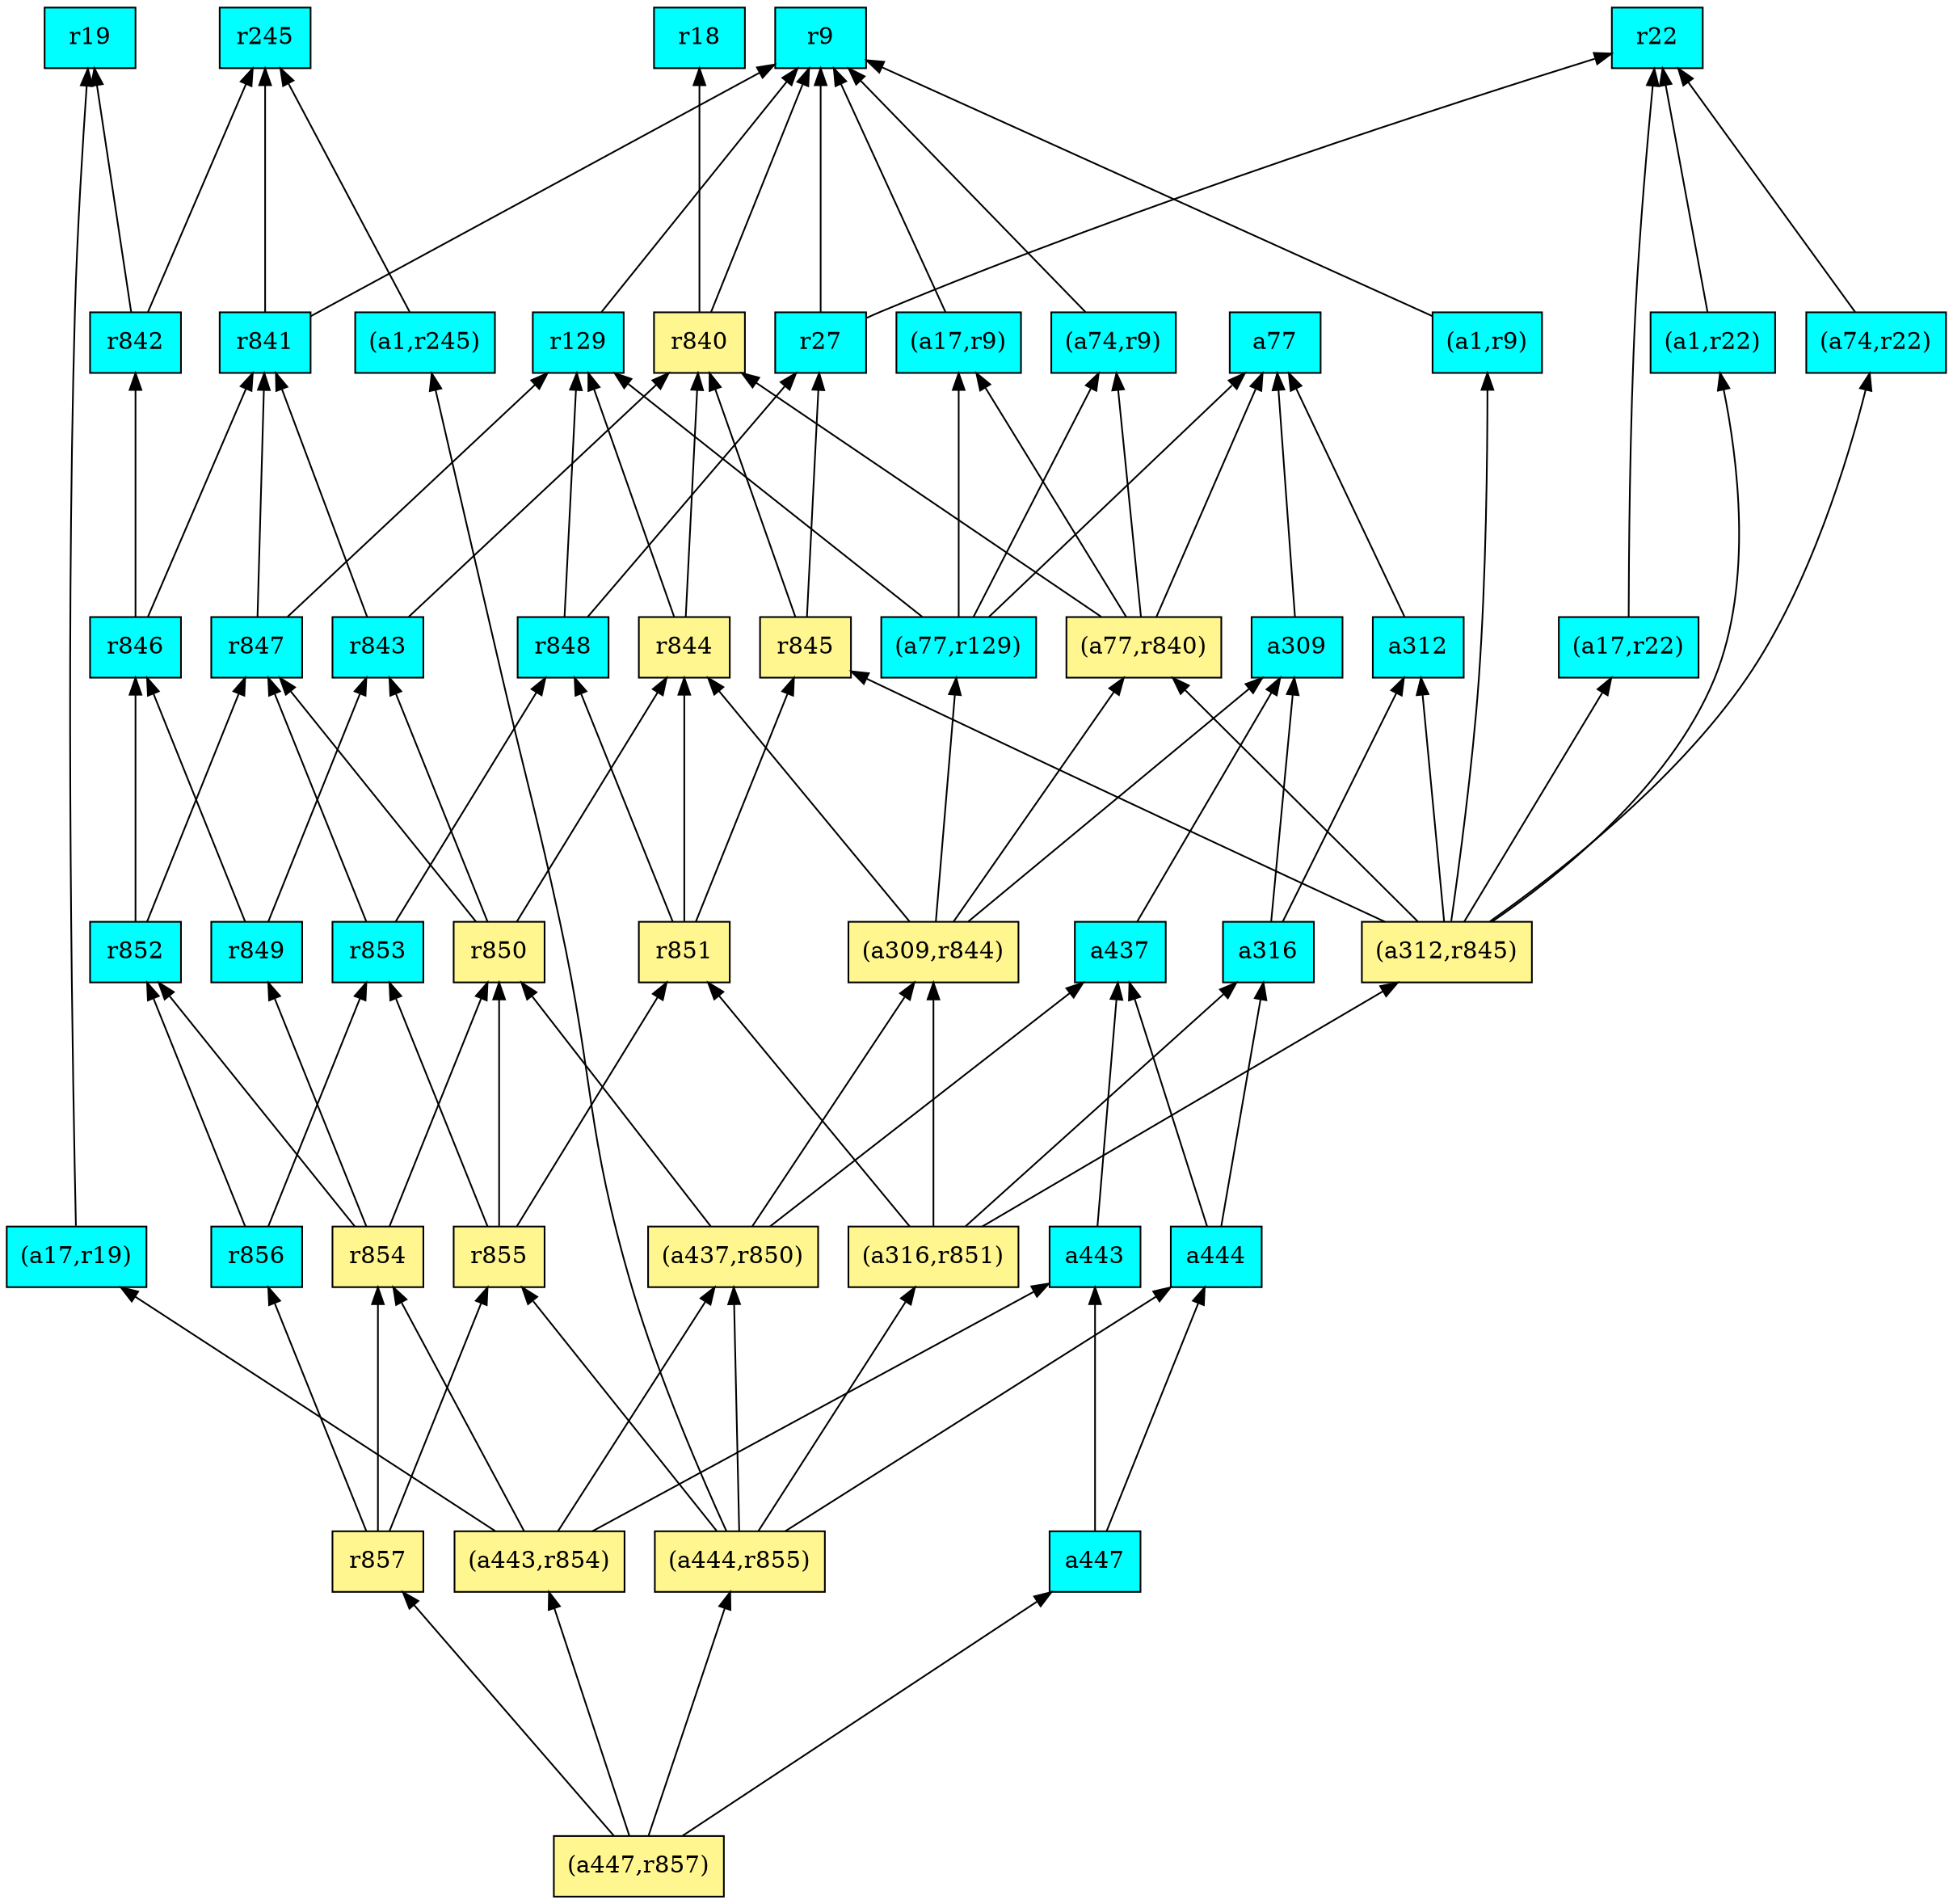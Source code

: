 digraph G {
rankdir=BT;ranksep="2.0";
"(a1,r9)" [shape=record,fillcolor=cyan,style=filled,label="{(a1,r9)}"];
"a444" [shape=record,fillcolor=cyan,style=filled,label="{a444}"];
"(a17,r19)" [shape=record,fillcolor=cyan,style=filled,label="{(a17,r19)}"];
"a447" [shape=record,fillcolor=cyan,style=filled,label="{a447}"];
"(a316,r851)" [shape=record,fillcolor=khaki1,style=filled,label="{(a316,r851)}"];
"(a74,r9)" [shape=record,fillcolor=cyan,style=filled,label="{(a74,r9)}"];
"(a1,r22)" [shape=record,fillcolor=cyan,style=filled,label="{(a1,r22)}"];
"r855" [shape=record,fillcolor=khaki1,style=filled,label="{r855}"];
"a77" [shape=record,fillcolor=cyan,style=filled,label="{a77}"];
"r9" [shape=record,fillcolor=cyan,style=filled,label="{r9}"];
"(a437,r850)" [shape=record,fillcolor=khaki1,style=filled,label="{(a437,r850)}"];
"a437" [shape=record,fillcolor=cyan,style=filled,label="{a437}"];
"r841" [shape=record,fillcolor=cyan,style=filled,label="{r841}"];
"r857" [shape=record,fillcolor=khaki1,style=filled,label="{r857}"];
"(a447,r857)" [shape=record,fillcolor=khaki1,style=filled,label="{(a447,r857)}"];
"r843" [shape=record,fillcolor=cyan,style=filled,label="{r843}"];
"r840" [shape=record,fillcolor=khaki1,style=filled,label="{r840}"];
"r852" [shape=record,fillcolor=cyan,style=filled,label="{r852}"];
"r18" [shape=record,fillcolor=cyan,style=filled,label="{r18}"];
"(a77,r840)" [shape=record,fillcolor=khaki1,style=filled,label="{(a77,r840)}"];
"(a312,r845)" [shape=record,fillcolor=khaki1,style=filled,label="{(a312,r845)}"];
"(a74,r22)" [shape=record,fillcolor=cyan,style=filled,label="{(a74,r22)}"];
"r854" [shape=record,fillcolor=khaki1,style=filled,label="{r854}"];
"r129" [shape=record,fillcolor=cyan,style=filled,label="{r129}"];
"a309" [shape=record,fillcolor=cyan,style=filled,label="{a309}"];
"r22" [shape=record,fillcolor=cyan,style=filled,label="{r22}"];
"r850" [shape=record,fillcolor=khaki1,style=filled,label="{r850}"];
"r27" [shape=record,fillcolor=cyan,style=filled,label="{r27}"];
"r847" [shape=record,fillcolor=cyan,style=filled,label="{r847}"];
"a312" [shape=record,fillcolor=cyan,style=filled,label="{a312}"];
"(a443,r854)" [shape=record,fillcolor=khaki1,style=filled,label="{(a443,r854)}"];
"(a77,r129)" [shape=record,fillcolor=cyan,style=filled,label="{(a77,r129)}"];
"(a1,r245)" [shape=record,fillcolor=cyan,style=filled,label="{(a1,r245)}"];
"r851" [shape=record,fillcolor=khaki1,style=filled,label="{r851}"];
"(a17,r22)" [shape=record,fillcolor=cyan,style=filled,label="{(a17,r22)}"];
"r856" [shape=record,fillcolor=cyan,style=filled,label="{r856}"];
"(a444,r855)" [shape=record,fillcolor=khaki1,style=filled,label="{(a444,r855)}"];
"r845" [shape=record,fillcolor=khaki1,style=filled,label="{r845}"];
"r844" [shape=record,fillcolor=khaki1,style=filled,label="{r844}"];
"(a17,r9)" [shape=record,fillcolor=cyan,style=filled,label="{(a17,r9)}"];
"a316" [shape=record,fillcolor=cyan,style=filled,label="{a316}"];
"r19" [shape=record,fillcolor=cyan,style=filled,label="{r19}"];
"r853" [shape=record,fillcolor=cyan,style=filled,label="{r853}"];
"r245" [shape=record,fillcolor=cyan,style=filled,label="{r245}"];
"a443" [shape=record,fillcolor=cyan,style=filled,label="{a443}"];
"r849" [shape=record,fillcolor=cyan,style=filled,label="{r849}"];
"r848" [shape=record,fillcolor=cyan,style=filled,label="{r848}"];
"r846" [shape=record,fillcolor=cyan,style=filled,label="{r846}"];
"(a309,r844)" [shape=record,fillcolor=khaki1,style=filled,label="{(a309,r844)}"];
"r842" [shape=record,fillcolor=cyan,style=filled,label="{r842}"];
"(a1,r9)" -> "r9"
"a444" -> "a316"
"a444" -> "a437"
"(a17,r19)" -> "r19"
"a447" -> "a444"
"a447" -> "a443"
"(a316,r851)" -> "a316"
"(a316,r851)" -> "r851"
"(a316,r851)" -> "(a312,r845)"
"(a316,r851)" -> "(a309,r844)"
"(a74,r9)" -> "r9"
"(a1,r22)" -> "r22"
"r855" -> "r850"
"r855" -> "r853"
"r855" -> "r851"
"(a437,r850)" -> "r850"
"(a437,r850)" -> "a437"
"(a437,r850)" -> "(a309,r844)"
"a437" -> "a309"
"r841" -> "r9"
"r841" -> "r245"
"r857" -> "r855"
"r857" -> "r854"
"r857" -> "r856"
"(a447,r857)" -> "a447"
"(a447,r857)" -> "(a443,r854)"
"(a447,r857)" -> "(a444,r855)"
"(a447,r857)" -> "r857"
"r843" -> "r840"
"r843" -> "r841"
"r840" -> "r9"
"r840" -> "r18"
"r852" -> "r847"
"r852" -> "r846"
"(a77,r840)" -> "r840"
"(a77,r840)" -> "a77"
"(a77,r840)" -> "(a74,r9)"
"(a77,r840)" -> "(a17,r9)"
"(a312,r845)" -> "r845"
"(a312,r845)" -> "(a1,r9)"
"(a312,r845)" -> "a312"
"(a312,r845)" -> "(a77,r840)"
"(a312,r845)" -> "(a1,r22)"
"(a312,r845)" -> "(a74,r22)"
"(a312,r845)" -> "(a17,r22)"
"(a74,r22)" -> "r22"
"r854" -> "r850"
"r854" -> "r852"
"r854" -> "r849"
"r129" -> "r9"
"a309" -> "a77"
"r850" -> "r844"
"r850" -> "r843"
"r850" -> "r847"
"r27" -> "r9"
"r27" -> "r22"
"r847" -> "r129"
"r847" -> "r841"
"a312" -> "a77"
"(a443,r854)" -> "r854"
"(a443,r854)" -> "(a17,r19)"
"(a443,r854)" -> "a443"
"(a443,r854)" -> "(a437,r850)"
"(a77,r129)" -> "r129"
"(a77,r129)" -> "a77"
"(a77,r129)" -> "(a74,r9)"
"(a77,r129)" -> "(a17,r9)"
"(a1,r245)" -> "r245"
"r851" -> "r845"
"r851" -> "r844"
"r851" -> "r848"
"(a17,r22)" -> "r22"
"r856" -> "r853"
"r856" -> "r852"
"(a444,r855)" -> "a444"
"(a444,r855)" -> "(a316,r851)"
"(a444,r855)" -> "r855"
"(a444,r855)" -> "(a1,r245)"
"(a444,r855)" -> "(a437,r850)"
"r845" -> "r27"
"r845" -> "r840"
"r844" -> "r129"
"r844" -> "r840"
"(a17,r9)" -> "r9"
"a316" -> "a309"
"a316" -> "a312"
"r853" -> "r847"
"r853" -> "r848"
"a443" -> "a437"
"r849" -> "r843"
"r849" -> "r846"
"r848" -> "r129"
"r848" -> "r27"
"r846" -> "r841"
"r846" -> "r842"
"(a309,r844)" -> "a309"
"(a309,r844)" -> "r844"
"(a309,r844)" -> "(a77,r840)"
"(a309,r844)" -> "(a77,r129)"
"r842" -> "r19"
"r842" -> "r245"
}